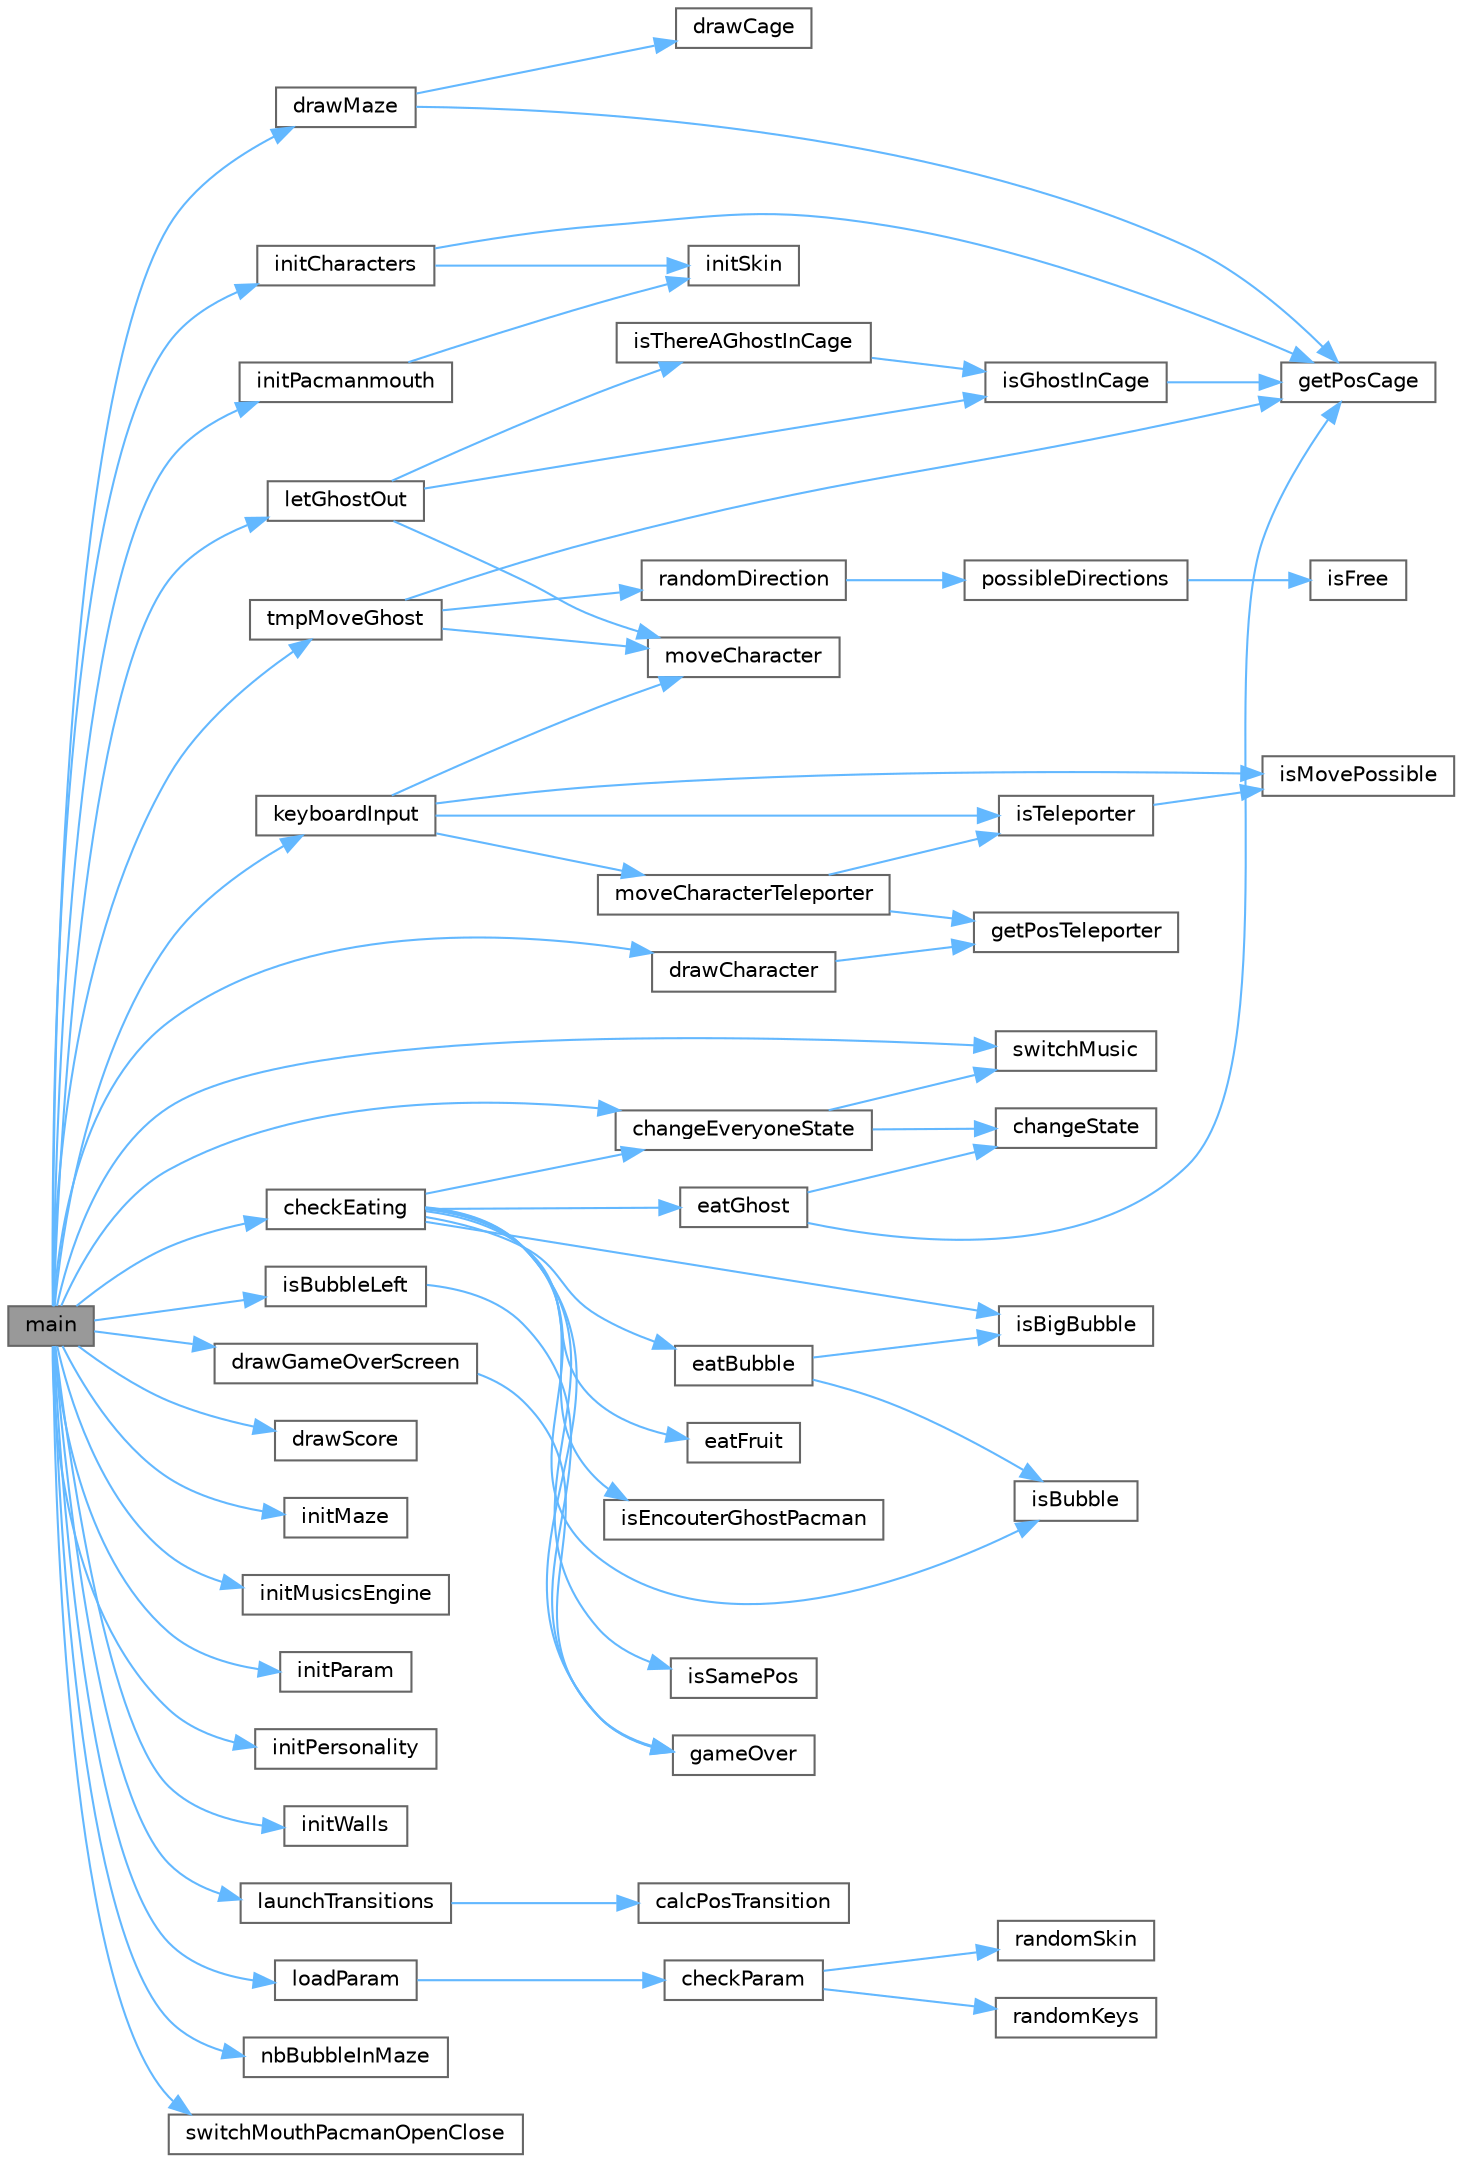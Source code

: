 digraph "main"
{
 // LATEX_PDF_SIZE
  bgcolor="transparent";
  edge [fontname=Helvetica,fontsize=10,labelfontname=Helvetica,labelfontsize=10];
  node [fontname=Helvetica,fontsize=10,shape=box,height=0.2,width=0.4];
  rankdir="LR";
  Node1 [label="main",height=0.2,width=0.4,color="gray40", fillcolor="grey60", style="filled", fontcolor="black",tooltip="The main function of the program This function initializes all the core elements of the program,..."];
  Node1 -> Node2 [color="steelblue1",style="solid"];
  Node2 [label="changeEveryoneState",height=0.2,width=0.4,color="grey40", fillcolor="white", style="filled",URL="$game__logic_8cpp.html#af1157fd7609874c49b005fd0991474c7",tooltip=" "];
  Node2 -> Node3 [color="steelblue1",style="solid"];
  Node3 [label="changeState",height=0.2,width=0.4,color="grey40", fillcolor="white", style="filled",URL="$game__logic_8cpp.html#a13238abc3267ae97a10f897d400b92d4",tooltip="Change the state of a character."];
  Node2 -> Node4 [color="steelblue1",style="solid"];
  Node4 [label="switchMusic",height=0.2,width=0.4,color="grey40", fillcolor="white", style="filled",URL="$draw_8cpp.html#a70a6031add87a5c5a556ff3515910852",tooltip="switchMusic is a function that switches the music between the default and mad music."];
  Node1 -> Node5 [color="steelblue1",style="solid"];
  Node5 [label="checkEating",height=0.2,width=0.4,color="grey40", fillcolor="white", style="filled",URL="$game__logic_8cpp.html#ae0ed05ef5a7dc7541318db1cc12c825f",tooltip=" "];
  Node5 -> Node2 [color="steelblue1",style="solid"];
  Node5 -> Node6 [color="steelblue1",style="solid"];
  Node6 [label="eatBubble",height=0.2,width=0.4,color="grey40", fillcolor="white", style="filled",URL="$game__logic_8cpp.html#ab3fa415ab92b04d7811fe24101110088",tooltip=" "];
  Node6 -> Node7 [color="steelblue1",style="solid"];
  Node7 [label="isBigBubble",height=0.2,width=0.4,color="grey40", fillcolor="white", style="filled",URL="$assertives_8cpp.html#aaf8a93032d34586dfdef1c682d01dcfe",tooltip=" "];
  Node6 -> Node8 [color="steelblue1",style="solid"];
  Node8 [label="isBubble",height=0.2,width=0.4,color="grey40", fillcolor="white", style="filled",URL="$assertives_8cpp.html#ac64fe106af1c9210606e29abdea0da41",tooltip=" "];
  Node5 -> Node9 [color="steelblue1",style="solid"];
  Node9 [label="eatFruit",height=0.2,width=0.4,color="grey40", fillcolor="white", style="filled",URL="$game__logic_8cpp.html#a1677b972feefa4cd20dd7f3c6a494ef3",tooltip=" "];
  Node5 -> Node10 [color="steelblue1",style="solid"];
  Node10 [label="eatGhost",height=0.2,width=0.4,color="grey40", fillcolor="white", style="filled",URL="$game__logic_8cpp.html#a00f559aef9c6d67bbc4f79dee7e43027",tooltip="This function is used to make pacman eat the ghost and update the score accordingly."];
  Node10 -> Node3 [color="steelblue1",style="solid"];
  Node10 -> Node11 [color="steelblue1",style="solid"];
  Node11 [label="getPosCage",height=0.2,width=0.4,color="grey40", fillcolor="white", style="filled",URL="$general_8cpp.html#a04e932e5accda172d1f2536bda6c8513",tooltip=" "];
  Node5 -> Node12 [color="steelblue1",style="solid"];
  Node12 [label="gameOver",height=0.2,width=0.4,color="grey40", fillcolor="white", style="filled",URL="$general_8cpp.html#a5911410731b0e459ee58c84e5ac8d7dd",tooltip=" "];
  Node5 -> Node7 [color="steelblue1",style="solid"];
  Node5 -> Node8 [color="steelblue1",style="solid"];
  Node5 -> Node13 [color="steelblue1",style="solid"];
  Node13 [label="isEncouterGhostPacman",height=0.2,width=0.4,color="grey40", fillcolor="white", style="filled",URL="$assertives_8cpp.html#a6597cb88146fea8e0069ae50170f7699",tooltip="A function that checks if the pacman and a ghost have encountered each other."];
  Node5 -> Node14 [color="steelblue1",style="solid"];
  Node14 [label="isSamePos",height=0.2,width=0.4,color="grey40", fillcolor="white", style="filled",URL="$assertives_8cpp.html#ac7440ed3b9c179bfbc326f1ae864f871",tooltip="A function that checks if two characters have the same position."];
  Node1 -> Node15 [color="steelblue1",style="solid"];
  Node15 [label="drawCharacter",height=0.2,width=0.4,color="grey40", fillcolor="white", style="filled",URL="$draw_8cpp.html#a3d92b338a69ed5c5c17868262c5106bf",tooltip=" "];
  Node15 -> Node16 [color="steelblue1",style="solid"];
  Node16 [label="getPosTeleporter",height=0.2,width=0.4,color="grey40", fillcolor="white", style="filled",URL="$general_8cpp.html#a89f28dc4c7a90df07b1e90b8fb6be5c2",tooltip=" "];
  Node1 -> Node17 [color="steelblue1",style="solid"];
  Node17 [label="drawGameOverScreen",height=0.2,width=0.4,color="grey40", fillcolor="white", style="filled",URL="$draw_8cpp.html#a64851a04ba4f16777a9585ee475ad844",tooltip="Draws the game over screen."];
  Node17 -> Node12 [color="steelblue1",style="solid"];
  Node1 -> Node18 [color="steelblue1",style="solid"];
  Node18 [label="drawMaze",height=0.2,width=0.4,color="grey40", fillcolor="white", style="filled",URL="$draw_8cpp.html#a3e1ac31dc4a8858d652ed8f20f5ceda3",tooltip=" "];
  Node18 -> Node19 [color="steelblue1",style="solid"];
  Node19 [label="drawCage",height=0.2,width=0.4,color="grey40", fillcolor="white", style="filled",URL="$draw_8cpp.html#a13f975c5e8f97292826a37bae7795818",tooltip=" "];
  Node18 -> Node11 [color="steelblue1",style="solid"];
  Node1 -> Node20 [color="steelblue1",style="solid"];
  Node20 [label="drawScore",height=0.2,width=0.4,color="grey40", fillcolor="white", style="filled",URL="$draw_8cpp.html#acd349d5ff0808c844d9ee289442fff5a",tooltip="Draws the current score in the window. This function uses the MinGL object to display the current sco..."];
  Node1 -> Node21 [color="steelblue1",style="solid"];
  Node21 [label="initCharacters",height=0.2,width=0.4,color="grey40", fillcolor="white", style="filled",URL="$initialization_8cpp.html#afc7f1f6f705585a0191d53ef7f45b184",tooltip="Initialize the characters for the game."];
  Node21 -> Node11 [color="steelblue1",style="solid"];
  Node21 -> Node22 [color="steelblue1",style="solid"];
  Node22 [label="initSkin",height=0.2,width=0.4,color="grey40", fillcolor="white", style="filled",URL="$initialization_8cpp.html#a363165128bfdd45f99153a6d13aaf0a9",tooltip=" "];
  Node1 -> Node23 [color="steelblue1",style="solid"];
  Node23 [label="initMaze",height=0.2,width=0.4,color="grey40", fillcolor="white", style="filled",URL="$initialization_8cpp.html#a2c0cb58e6db52cc59a54387d093ad6d7",tooltip=" "];
  Node1 -> Node24 [color="steelblue1",style="solid"];
  Node24 [label="initMusicsEngine",height=0.2,width=0.4,color="grey40", fillcolor="white", style="filled",URL="$initialization_8cpp.html#a4e7df9e43241611159fd2ce69dd27bbd",tooltip="Initialize the different musics used in the game."];
  Node1 -> Node25 [color="steelblue1",style="solid"];
  Node25 [label="initPacmanmouth",height=0.2,width=0.4,color="grey40", fillcolor="white", style="filled",URL="$initialization_8cpp.html#ab7748396f9ce97426eacae784594c02b",tooltip="Initialize the Pacman mouth."];
  Node25 -> Node22 [color="steelblue1",style="solid"];
  Node1 -> Node26 [color="steelblue1",style="solid"];
  Node26 [label="initParam",height=0.2,width=0.4,color="grey40", fillcolor="white", style="filled",URL="$param_8cpp.html#acdcf6cc1adce9270fd23fb13e3f3ff70",tooltip="Initialize the Param struct with default values."];
  Node1 -> Node27 [color="steelblue1",style="solid"];
  Node27 [label="initPersonality",height=0.2,width=0.4,color="grey40", fillcolor="white", style="filled",URL="$initialization_8cpp.html#ac594683bf6ecd46b1c6471636307be23",tooltip=" "];
  Node1 -> Node28 [color="steelblue1",style="solid"];
  Node28 [label="initWalls",height=0.2,width=0.4,color="grey40", fillcolor="white", style="filled",URL="$initialization_8cpp.html#a3c62a54fcaa9cd77b0df54c2643a7d90",tooltip=" "];
  Node1 -> Node29 [color="steelblue1",style="solid"];
  Node29 [label="isBubbleLeft",height=0.2,width=0.4,color="grey40", fillcolor="white", style="filled",URL="$assertives_8cpp.html#a5399ee2be06c9951cc917eb00528a2f9",tooltip="A function that checks if all the bubbles have been eaten and sets the game state accordingly."];
  Node29 -> Node12 [color="steelblue1",style="solid"];
  Node1 -> Node30 [color="steelblue1",style="solid"];
  Node30 [label="keyboardInput",height=0.2,width=0.4,color="grey40", fillcolor="white", style="filled",URL="$general_8cpp.html#aa118f951c7a5bea5a09d5061d79a5076",tooltip=" "];
  Node30 -> Node31 [color="steelblue1",style="solid"];
  Node31 [label="isMovePossible",height=0.2,width=0.4,color="grey40", fillcolor="white", style="filled",URL="$assertives_8cpp.html#aa6baee65cfbb5c8acba18a073f8112b1",tooltip=" "];
  Node30 -> Node32 [color="steelblue1",style="solid"];
  Node32 [label="isTeleporter",height=0.2,width=0.4,color="grey40", fillcolor="white", style="filled",URL="$assertives_8cpp.html#a511da31200fd09d874550dfee94c8166",tooltip=" "];
  Node32 -> Node31 [color="steelblue1",style="solid"];
  Node30 -> Node33 [color="steelblue1",style="solid"];
  Node33 [label="moveCharacter",height=0.2,width=0.4,color="grey40", fillcolor="white", style="filled",URL="$game__logic_8cpp.html#ad49fe1a5f76e62ddcb7f9f3caa56a5c2",tooltip=" "];
  Node30 -> Node34 [color="steelblue1",style="solid"];
  Node34 [label="moveCharacterTeleporter",height=0.2,width=0.4,color="grey40", fillcolor="white", style="filled",URL="$game__logic_8cpp.html#a31c11194646bcf34a1f0fc231ed9c025",tooltip=" "];
  Node34 -> Node16 [color="steelblue1",style="solid"];
  Node34 -> Node32 [color="steelblue1",style="solid"];
  Node1 -> Node35 [color="steelblue1",style="solid"];
  Node35 [label="launchTransitions",height=0.2,width=0.4,color="grey40", fillcolor="white", style="filled",URL="$draw_8cpp.html#a8398b18177a21b0346b97e900d9507be",tooltip=" "];
  Node35 -> Node36 [color="steelblue1",style="solid"];
  Node36 [label="calcPosTransition",height=0.2,width=0.4,color="grey40", fillcolor="white", style="filled",URL="$draw_8cpp.html#abd324ac6d28ec2e8fed6be68d2e45096",tooltip="Calculates the transition position for a character. This function takes in a reference to a character..."];
  Node1 -> Node37 [color="steelblue1",style="solid"];
  Node37 [label="letGhostOut",height=0.2,width=0.4,color="grey40", fillcolor="white", style="filled",URL="$game__logic_8cpp.html#aad082b99d257ff8b68ea4a4c8c40c333",tooltip="This function allows the ghosts to leave the jail."];
  Node37 -> Node38 [color="steelblue1",style="solid"];
  Node38 [label="isGhostInCage",height=0.2,width=0.4,color="grey40", fillcolor="white", style="filled",URL="$assertives_8cpp.html#a9990c14f211e1c5760b612423b342c6f",tooltip="A function that checks if a ghost is currently in its cage."];
  Node38 -> Node11 [color="steelblue1",style="solid"];
  Node37 -> Node39 [color="steelblue1",style="solid"];
  Node39 [label="isThereAGhostInCage",height=0.2,width=0.4,color="grey40", fillcolor="white", style="filled",URL="$assertives_8cpp.html#a99c698efb3f30c46e61095fe7fda6347",tooltip=" "];
  Node39 -> Node38 [color="steelblue1",style="solid"];
  Node37 -> Node33 [color="steelblue1",style="solid"];
  Node1 -> Node40 [color="steelblue1",style="solid"];
  Node40 [label="loadParam",height=0.2,width=0.4,color="grey40", fillcolor="white", style="filled",URL="$param_8cpp.html#a5b1770617561c897790e48b07c49c58e",tooltip="Load the game parameters from the settings file."];
  Node40 -> Node41 [color="steelblue1",style="solid"];
  Node41 [label="checkParam",height=0.2,width=0.4,color="grey40", fillcolor="white", style="filled",URL="$param_8cpp.html#ab05c7bb830ed2383d964a5523ca1268d",tooltip="Check if the key and value from the settings file are authorized."];
  Node41 -> Node42 [color="steelblue1",style="solid"];
  Node42 [label="randomKeys",height=0.2,width=0.4,color="grey40", fillcolor="white", style="filled",URL="$param_8cpp.html#ad4a3d063ebc7e99a32401183016ba46a",tooltip="Set Random moveKeys between [z,q,s,d]."];
  Node41 -> Node43 [color="steelblue1",style="solid"];
  Node43 [label="randomSkin",height=0.2,width=0.4,color="grey40", fillcolor="white", style="filled",URL="$param_8cpp.html#af269a8e6756124d3438c4f75a51b958e",tooltip="Set Random characters and maze skins."];
  Node1 -> Node44 [color="steelblue1",style="solid"];
  Node44 [label="nbBubbleInMaze",height=0.2,width=0.4,color="grey40", fillcolor="white", style="filled",URL="$initialization_8cpp.html#a2c605a2e05e49806b2aea278b89942ff",tooltip=" "];
  Node1 -> Node45 [color="steelblue1",style="solid"];
  Node45 [label="switchMouthPacmanOpenClose",height=0.2,width=0.4,color="grey40", fillcolor="white", style="filled",URL="$draw_8cpp.html#ae580b80500db92efedc4df0a75d9bd7f",tooltip="Function that switch the mouth of the Pacman character between open and closed."];
  Node1 -> Node4 [color="steelblue1",style="solid"];
  Node1 -> Node46 [color="steelblue1",style="solid"];
  Node46 [label="tmpMoveGhost",height=0.2,width=0.4,color="grey40", fillcolor="white", style="filled",URL="$general_8cpp.html#a6eac6a0d4521074e5ab46d5af0f9aa8f",tooltip=" "];
  Node46 -> Node11 [color="steelblue1",style="solid"];
  Node46 -> Node33 [color="steelblue1",style="solid"];
  Node46 -> Node47 [color="steelblue1",style="solid"];
  Node47 [label="randomDirection",height=0.2,width=0.4,color="grey40", fillcolor="white", style="filled",URL="$general_8cpp.html#a4793493d097b787c9be2d5de18bf1633",tooltip=" "];
  Node47 -> Node48 [color="steelblue1",style="solid"];
  Node48 [label="possibleDirections",height=0.2,width=0.4,color="grey40", fillcolor="white", style="filled",URL="$general_8cpp.html#a49b69d17591326e8104b90001fc8e635",tooltip=" "];
  Node48 -> Node49 [color="steelblue1",style="solid"];
  Node49 [label="isFree",height=0.2,width=0.4,color="grey40", fillcolor="white", style="filled",URL="$assertives_8cpp.html#a23b730f99dc9132a7343a500388c27e3",tooltip="A function that checks if a given position is free."];
}
